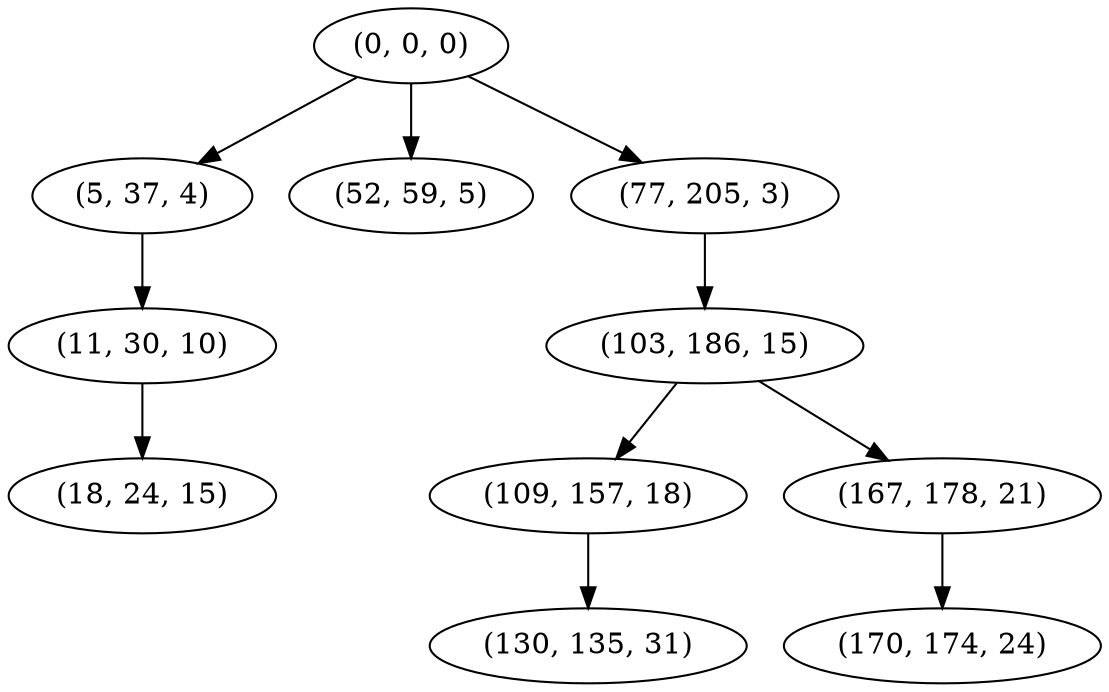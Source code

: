 digraph tree {
    "(0, 0, 0)";
    "(5, 37, 4)";
    "(11, 30, 10)";
    "(18, 24, 15)";
    "(52, 59, 5)";
    "(77, 205, 3)";
    "(103, 186, 15)";
    "(109, 157, 18)";
    "(130, 135, 31)";
    "(167, 178, 21)";
    "(170, 174, 24)";
    "(0, 0, 0)" -> "(5, 37, 4)";
    "(0, 0, 0)" -> "(52, 59, 5)";
    "(0, 0, 0)" -> "(77, 205, 3)";
    "(5, 37, 4)" -> "(11, 30, 10)";
    "(11, 30, 10)" -> "(18, 24, 15)";
    "(77, 205, 3)" -> "(103, 186, 15)";
    "(103, 186, 15)" -> "(109, 157, 18)";
    "(103, 186, 15)" -> "(167, 178, 21)";
    "(109, 157, 18)" -> "(130, 135, 31)";
    "(167, 178, 21)" -> "(170, 174, 24)";
}
